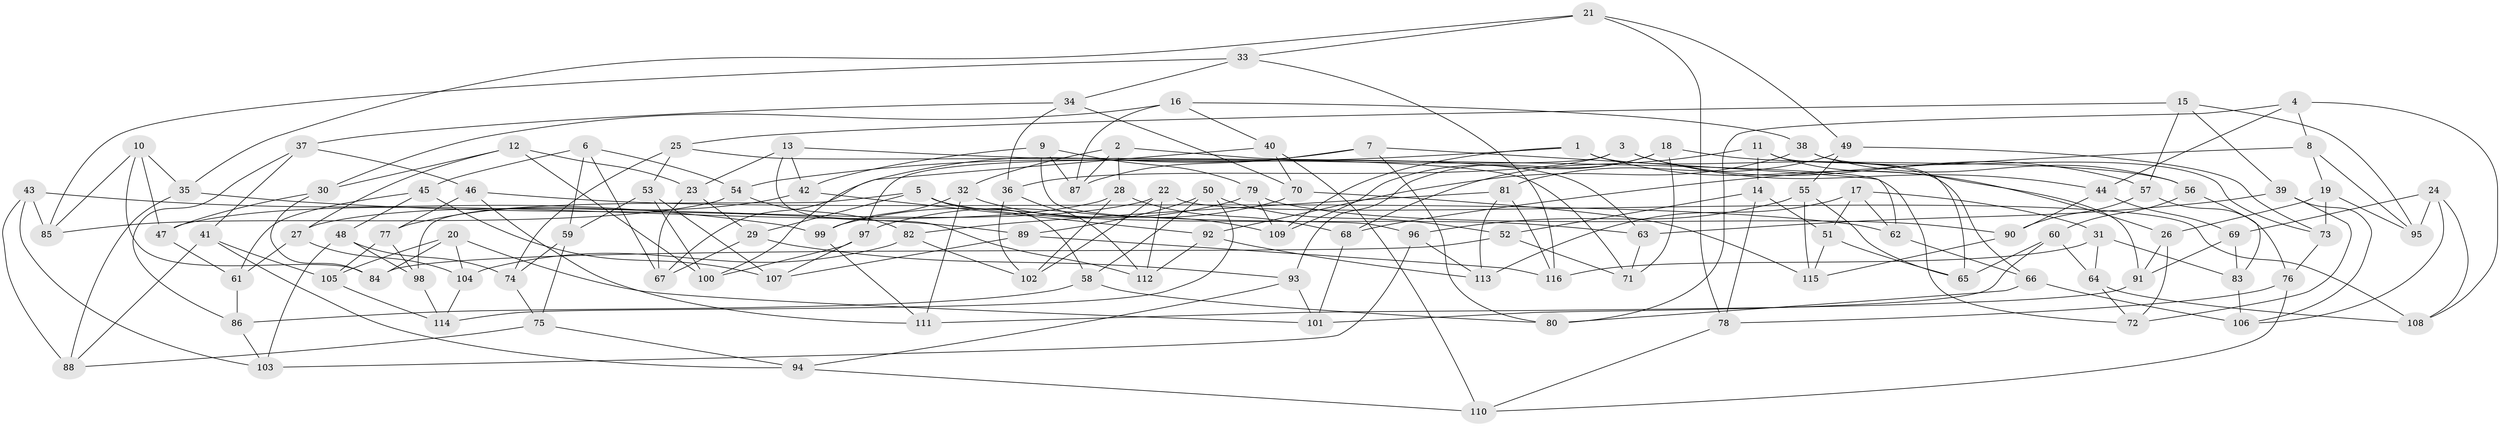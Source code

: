 // Generated by graph-tools (version 1.1) at 2025/58/03/09/25 04:58:30]
// undirected, 116 vertices, 232 edges
graph export_dot {
graph [start="1"]
  node [color=gray90,style=filled];
  1;
  2;
  3;
  4;
  5;
  6;
  7;
  8;
  9;
  10;
  11;
  12;
  13;
  14;
  15;
  16;
  17;
  18;
  19;
  20;
  21;
  22;
  23;
  24;
  25;
  26;
  27;
  28;
  29;
  30;
  31;
  32;
  33;
  34;
  35;
  36;
  37;
  38;
  39;
  40;
  41;
  42;
  43;
  44;
  45;
  46;
  47;
  48;
  49;
  50;
  51;
  52;
  53;
  54;
  55;
  56;
  57;
  58;
  59;
  60;
  61;
  62;
  63;
  64;
  65;
  66;
  67;
  68;
  69;
  70;
  71;
  72;
  73;
  74;
  75;
  76;
  77;
  78;
  79;
  80;
  81;
  82;
  83;
  84;
  85;
  86;
  87;
  88;
  89;
  90;
  91;
  92;
  93;
  94;
  95;
  96;
  97;
  98;
  99;
  100;
  101;
  102;
  103;
  104;
  105;
  106;
  107;
  108;
  109;
  110;
  111;
  112;
  113;
  114;
  115;
  116;
  1 -- 66;
  1 -- 109;
  1 -- 54;
  1 -- 26;
  2 -- 28;
  2 -- 87;
  2 -- 63;
  2 -- 32;
  3 -- 97;
  3 -- 44;
  3 -- 57;
  3 -- 36;
  4 -- 108;
  4 -- 44;
  4 -- 8;
  4 -- 80;
  5 -- 98;
  5 -- 29;
  5 -- 58;
  5 -- 63;
  6 -- 59;
  6 -- 54;
  6 -- 45;
  6 -- 67;
  7 -- 67;
  7 -- 62;
  7 -- 87;
  7 -- 80;
  8 -- 19;
  8 -- 68;
  8 -- 95;
  9 -- 79;
  9 -- 96;
  9 -- 87;
  9 -- 42;
  10 -- 35;
  10 -- 85;
  10 -- 47;
  10 -- 84;
  11 -- 65;
  11 -- 14;
  11 -- 68;
  11 -- 91;
  12 -- 23;
  12 -- 30;
  12 -- 27;
  12 -- 100;
  13 -- 23;
  13 -- 72;
  13 -- 112;
  13 -- 42;
  14 -- 78;
  14 -- 52;
  14 -- 51;
  15 -- 57;
  15 -- 95;
  15 -- 39;
  15 -- 25;
  16 -- 38;
  16 -- 30;
  16 -- 40;
  16 -- 87;
  17 -- 113;
  17 -- 51;
  17 -- 31;
  17 -- 62;
  18 -- 56;
  18 -- 71;
  18 -- 109;
  18 -- 93;
  19 -- 73;
  19 -- 26;
  19 -- 95;
  20 -- 101;
  20 -- 105;
  20 -- 84;
  20 -- 104;
  21 -- 49;
  21 -- 33;
  21 -- 78;
  21 -- 35;
  22 -- 112;
  22 -- 108;
  22 -- 27;
  22 -- 102;
  23 -- 29;
  23 -- 67;
  24 -- 106;
  24 -- 108;
  24 -- 69;
  24 -- 95;
  25 -- 71;
  25 -- 53;
  25 -- 74;
  26 -- 72;
  26 -- 91;
  27 -- 104;
  27 -- 61;
  28 -- 68;
  28 -- 102;
  28 -- 47;
  29 -- 93;
  29 -- 67;
  30 -- 84;
  30 -- 47;
  31 -- 64;
  31 -- 116;
  31 -- 83;
  32 -- 109;
  32 -- 99;
  32 -- 111;
  33 -- 34;
  33 -- 116;
  33 -- 85;
  34 -- 70;
  34 -- 37;
  34 -- 36;
  35 -- 89;
  35 -- 88;
  36 -- 102;
  36 -- 112;
  37 -- 86;
  37 -- 41;
  37 -- 46;
  38 -- 92;
  38 -- 56;
  38 -- 73;
  39 -- 72;
  39 -- 63;
  39 -- 106;
  40 -- 70;
  40 -- 100;
  40 -- 110;
  41 -- 94;
  41 -- 88;
  41 -- 105;
  42 -- 92;
  42 -- 77;
  43 -- 103;
  43 -- 85;
  43 -- 99;
  43 -- 88;
  44 -- 69;
  44 -- 90;
  45 -- 61;
  45 -- 48;
  45 -- 107;
  46 -- 111;
  46 -- 62;
  46 -- 77;
  47 -- 61;
  48 -- 103;
  48 -- 74;
  48 -- 98;
  49 -- 81;
  49 -- 55;
  49 -- 73;
  50 -- 114;
  50 -- 52;
  50 -- 58;
  50 -- 89;
  51 -- 115;
  51 -- 65;
  52 -- 71;
  52 -- 84;
  53 -- 100;
  53 -- 59;
  53 -- 107;
  54 -- 82;
  54 -- 85;
  55 -- 65;
  55 -- 115;
  55 -- 96;
  56 -- 83;
  56 -- 60;
  57 -- 76;
  57 -- 90;
  58 -- 80;
  58 -- 86;
  59 -- 74;
  59 -- 75;
  60 -- 64;
  60 -- 101;
  60 -- 65;
  61 -- 86;
  62 -- 66;
  63 -- 71;
  64 -- 108;
  64 -- 72;
  66 -- 80;
  66 -- 106;
  68 -- 101;
  69 -- 83;
  69 -- 91;
  70 -- 97;
  70 -- 115;
  73 -- 76;
  74 -- 75;
  75 -- 94;
  75 -- 88;
  76 -- 78;
  76 -- 110;
  77 -- 105;
  77 -- 98;
  78 -- 110;
  79 -- 90;
  79 -- 99;
  79 -- 109;
  81 -- 113;
  81 -- 82;
  81 -- 116;
  82 -- 102;
  82 -- 104;
  83 -- 106;
  86 -- 103;
  89 -- 116;
  89 -- 107;
  90 -- 115;
  91 -- 111;
  92 -- 113;
  92 -- 112;
  93 -- 101;
  93 -- 94;
  94 -- 110;
  96 -- 113;
  96 -- 103;
  97 -- 100;
  97 -- 107;
  98 -- 114;
  99 -- 111;
  104 -- 114;
  105 -- 114;
}
